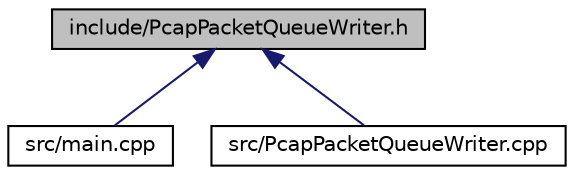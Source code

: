 digraph "include/PcapPacketQueueWriter.h"
{
 // LATEX_PDF_SIZE
  edge [fontname="Helvetica",fontsize="10",labelfontname="Helvetica",labelfontsize="10"];
  node [fontname="Helvetica",fontsize="10",shape=record];
  Node1 [label="include/PcapPacketQueueWriter.h",height=0.2,width=0.4,color="black", fillcolor="grey75", style="filled", fontcolor="black",tooltip="This file contains free functions simulating pushing packets to PcapPacketQueue."];
  Node1 -> Node2 [dir="back",color="midnightblue",fontsize="10",style="solid",fontname="Helvetica"];
  Node2 [label="src/main.cpp",height=0.2,width=0.4,color="black", fillcolor="white", style="filled",URL="$main_8cpp.html",tooltip="The driver code to fire up a PcapPacketQueueWriter to fill PcapPacketQueue and fire up some threads t..."];
  Node1 -> Node3 [dir="back",color="midnightblue",fontsize="10",style="solid",fontname="Helvetica"];
  Node3 [label="src/PcapPacketQueueWriter.cpp",height=0.2,width=0.4,color="black", fillcolor="white", style="filled",URL="$_pcap_packet_queue_writer_8cpp.html",tooltip="This file contains the implementations of the free functions declared in PcapPacketQueueWriter...."];
}
